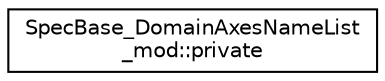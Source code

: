 digraph "Graphical Class Hierarchy"
{
 // LATEX_PDF_SIZE
  edge [fontname="Helvetica",fontsize="10",labelfontname="Helvetica",labelfontsize="10"];
  node [fontname="Helvetica",fontsize="10",shape=record];
  rankdir="LR";
  Node0 [label="SpecBase_DomainAxesNameList\l_mod::private",height=0.2,width=0.4,color="black", fillcolor="white", style="filled",URL="$structSpecBase__DomainAxesNameList__mod_1_1private.html",tooltip=" "];
}
